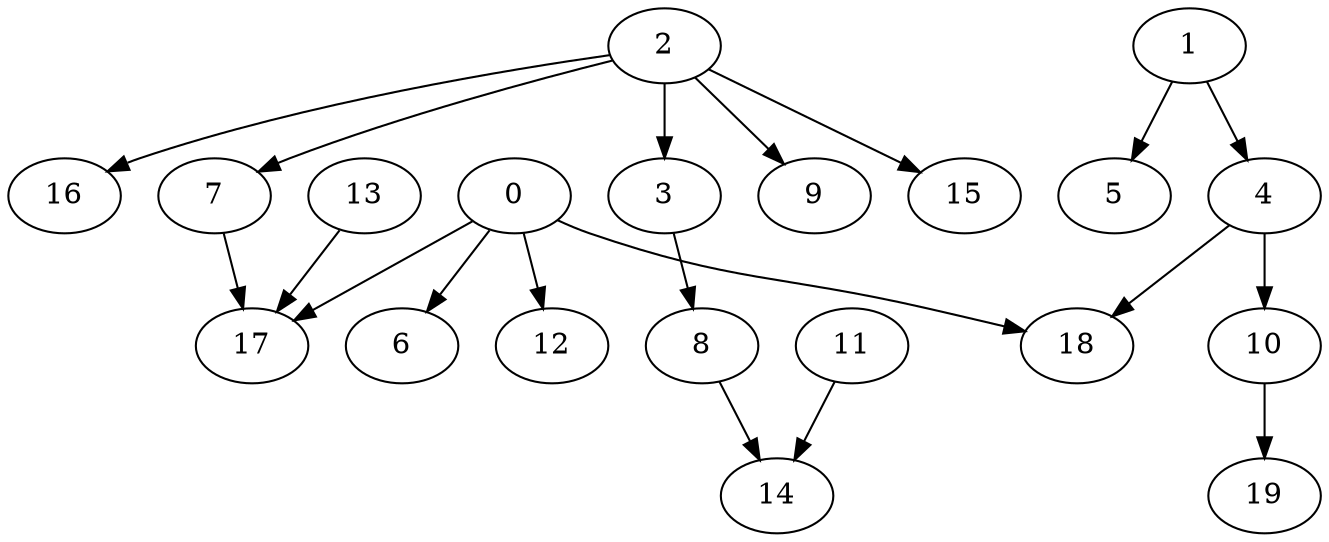 digraph arbol {0 -> 17[Label=1];
0 -> 6[Label=3];
1 -> 4[Label=1];
1 -> 5[Label=1];
2 -> 3[Label=1];
0 -> 18[Label=2];
0 -> 12[Label=2];
2 -> 7[Label=1];
2 -> 9[Label=1];
2 -> 15[Label=1];
2 -> 16[Label=1];
3 -> 8[Label=1];
4 -> 10[Label=2];
4 -> 18[Label=1];
7 -> 17[Label=1];
8 -> 14[Label=1];
10 -> 19[Label=2];
11 -> 14[Label=2];
13 -> 17[Label=1];
}